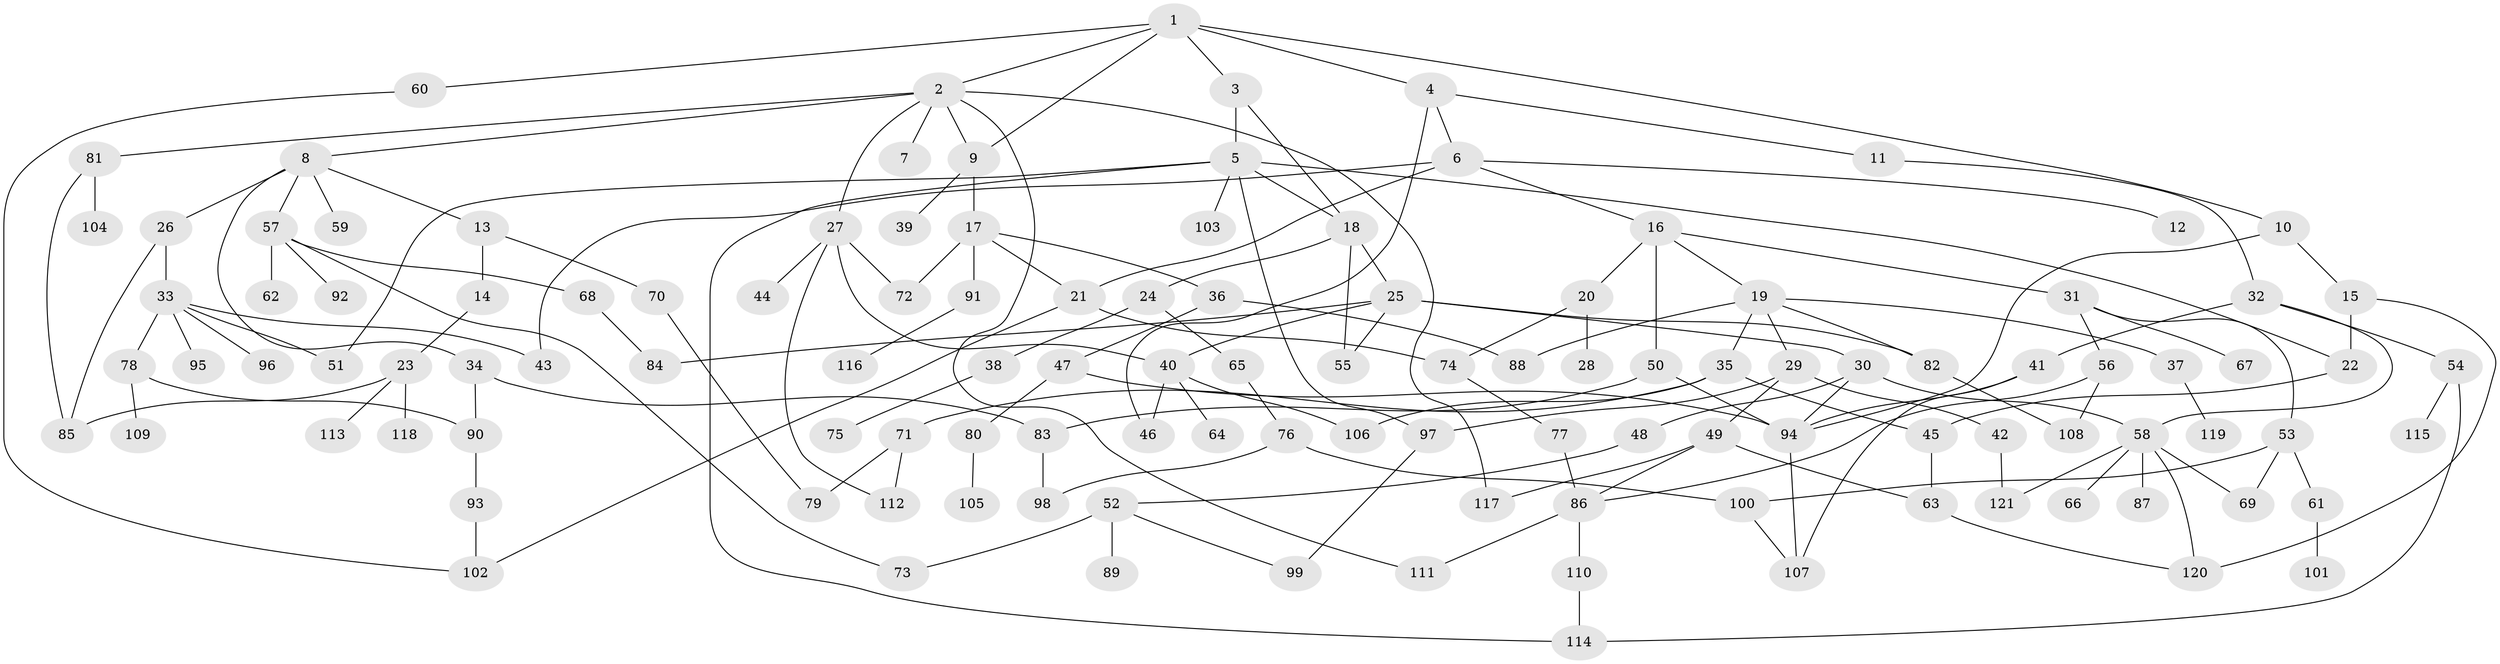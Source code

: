// coarse degree distribution, {7: 0.05, 6: 0.06666666666666667, 1: 0.3, 4: 0.11666666666666667, 2: 0.26666666666666666, 11: 0.016666666666666666, 5: 0.05, 3: 0.08333333333333333, 9: 0.03333333333333333, 10: 0.016666666666666666}
// Generated by graph-tools (version 1.1) at 2025/46/03/04/25 21:46:00]
// undirected, 121 vertices, 168 edges
graph export_dot {
graph [start="1"]
  node [color=gray90,style=filled];
  1;
  2;
  3;
  4;
  5;
  6;
  7;
  8;
  9;
  10;
  11;
  12;
  13;
  14;
  15;
  16;
  17;
  18;
  19;
  20;
  21;
  22;
  23;
  24;
  25;
  26;
  27;
  28;
  29;
  30;
  31;
  32;
  33;
  34;
  35;
  36;
  37;
  38;
  39;
  40;
  41;
  42;
  43;
  44;
  45;
  46;
  47;
  48;
  49;
  50;
  51;
  52;
  53;
  54;
  55;
  56;
  57;
  58;
  59;
  60;
  61;
  62;
  63;
  64;
  65;
  66;
  67;
  68;
  69;
  70;
  71;
  72;
  73;
  74;
  75;
  76;
  77;
  78;
  79;
  80;
  81;
  82;
  83;
  84;
  85;
  86;
  87;
  88;
  89;
  90;
  91;
  92;
  93;
  94;
  95;
  96;
  97;
  98;
  99;
  100;
  101;
  102;
  103;
  104;
  105;
  106;
  107;
  108;
  109;
  110;
  111;
  112;
  113;
  114;
  115;
  116;
  117;
  118;
  119;
  120;
  121;
  1 -- 2;
  1 -- 3;
  1 -- 4;
  1 -- 9;
  1 -- 10;
  1 -- 60;
  2 -- 7;
  2 -- 8;
  2 -- 27;
  2 -- 81;
  2 -- 111;
  2 -- 117;
  2 -- 9;
  3 -- 5;
  3 -- 18;
  4 -- 6;
  4 -- 11;
  4 -- 46;
  5 -- 22;
  5 -- 51;
  5 -- 97;
  5 -- 103;
  5 -- 18;
  5 -- 114;
  6 -- 12;
  6 -- 16;
  6 -- 21;
  6 -- 43;
  8 -- 13;
  8 -- 26;
  8 -- 34;
  8 -- 57;
  8 -- 59;
  9 -- 17;
  9 -- 39;
  10 -- 15;
  10 -- 94;
  11 -- 32;
  13 -- 14;
  13 -- 70;
  14 -- 23;
  15 -- 120;
  15 -- 22;
  16 -- 19;
  16 -- 20;
  16 -- 31;
  16 -- 50;
  17 -- 36;
  17 -- 91;
  17 -- 21;
  17 -- 72;
  18 -- 24;
  18 -- 25;
  18 -- 55;
  19 -- 29;
  19 -- 35;
  19 -- 37;
  19 -- 88;
  19 -- 82;
  20 -- 28;
  20 -- 74;
  21 -- 102;
  21 -- 74;
  22 -- 45;
  23 -- 113;
  23 -- 118;
  23 -- 85;
  24 -- 38;
  24 -- 65;
  25 -- 30;
  25 -- 55;
  25 -- 82;
  25 -- 84;
  25 -- 40;
  26 -- 33;
  26 -- 85;
  27 -- 40;
  27 -- 44;
  27 -- 72;
  27 -- 112;
  29 -- 42;
  29 -- 49;
  29 -- 97;
  30 -- 48;
  30 -- 58;
  30 -- 94;
  31 -- 53;
  31 -- 56;
  31 -- 67;
  32 -- 41;
  32 -- 54;
  32 -- 58;
  33 -- 78;
  33 -- 95;
  33 -- 96;
  33 -- 43;
  33 -- 51;
  34 -- 83;
  34 -- 90;
  35 -- 45;
  35 -- 71;
  35 -- 106;
  36 -- 47;
  36 -- 88;
  37 -- 119;
  38 -- 75;
  40 -- 46;
  40 -- 64;
  40 -- 106;
  41 -- 94;
  41 -- 107;
  42 -- 121;
  45 -- 63;
  47 -- 80;
  47 -- 94;
  48 -- 52;
  49 -- 86;
  49 -- 117;
  49 -- 63;
  50 -- 83;
  50 -- 94;
  52 -- 73;
  52 -- 89;
  52 -- 99;
  53 -- 61;
  53 -- 100;
  53 -- 69;
  54 -- 114;
  54 -- 115;
  56 -- 108;
  56 -- 86;
  57 -- 62;
  57 -- 68;
  57 -- 92;
  57 -- 73;
  58 -- 66;
  58 -- 69;
  58 -- 87;
  58 -- 121;
  58 -- 120;
  60 -- 102;
  61 -- 101;
  63 -- 120;
  65 -- 76;
  68 -- 84;
  70 -- 79;
  71 -- 79;
  71 -- 112;
  74 -- 77;
  76 -- 98;
  76 -- 100;
  77 -- 86;
  78 -- 109;
  78 -- 90;
  80 -- 105;
  81 -- 104;
  81 -- 85;
  82 -- 108;
  83 -- 98;
  86 -- 110;
  86 -- 111;
  90 -- 93;
  91 -- 116;
  93 -- 102;
  94 -- 107;
  97 -- 99;
  100 -- 107;
  110 -- 114;
}
